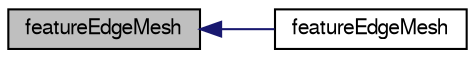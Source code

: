 digraph "featureEdgeMesh"
{
  bgcolor="transparent";
  edge [fontname="FreeSans",fontsize="10",labelfontname="FreeSans",labelfontsize="10"];
  node [fontname="FreeSans",fontsize="10",shape=record];
  rankdir="LR";
  Node319 [label="featureEdgeMesh",height=0.2,width=0.4,color="black", fillcolor="grey75", style="filled", fontcolor="black"];
  Node319 -> Node320 [dir="back",color="midnightblue",fontsize="10",style="solid",fontname="FreeSans"];
  Node320 [label="featureEdgeMesh",height=0.2,width=0.4,color="black",URL="$a21798.html#a3b9d92faf53b52d9a2455dac23112ff6",tooltip="Construct from featureEdgeMesh data. "];
}
